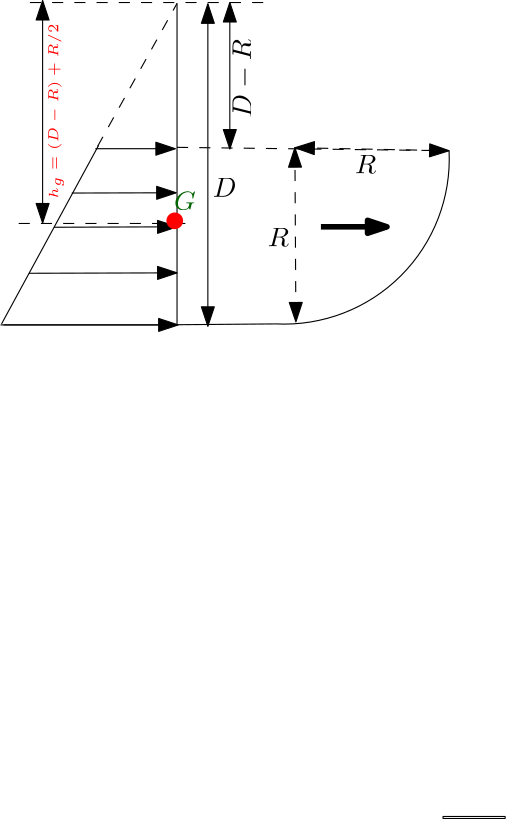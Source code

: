<?xml version="1.0"?>
<!DOCTYPE ipe SYSTEM "ipe.dtd">
<ipe version="70212" creator="Ipe 7.2.13">
<info created="D:20191018152354" modified="D:20191022104059"/>
<ipestyle name="basic">
<symbol name="arrow/arc(spx)">
<path stroke="sym-stroke" fill="sym-stroke" pen="sym-pen">
0 0 m
-1 0.333 l
-1 -0.333 l
h
</path>
</symbol>
<symbol name="arrow/farc(spx)">
<path stroke="sym-stroke" fill="white" pen="sym-pen">
0 0 m
-1 0.333 l
-1 -0.333 l
h
</path>
</symbol>
<symbol name="arrow/ptarc(spx)">
<path stroke="sym-stroke" fill="sym-stroke" pen="sym-pen">
0 0 m
-1 0.333 l
-0.8 0 l
-1 -0.333 l
h
</path>
</symbol>
<symbol name="arrow/fptarc(spx)">
<path stroke="sym-stroke" fill="white" pen="sym-pen">
0 0 m
-1 0.333 l
-0.8 0 l
-1 -0.333 l
h
</path>
</symbol>
<symbol name="mark/circle(sx)" transformations="translations">
<path fill="sym-stroke">
0.6 0 0 0.6 0 0 e
0.4 0 0 0.4 0 0 e
</path>
</symbol>
<symbol name="mark/disk(sx)" transformations="translations">
<path fill="sym-stroke">
0.6 0 0 0.6 0 0 e
</path>
</symbol>
<symbol name="mark/fdisk(sfx)" transformations="translations">
<group>
<path fill="sym-fill">
0.5 0 0 0.5 0 0 e
</path>
<path fill="sym-stroke" fillrule="eofill">
0.6 0 0 0.6 0 0 e
0.4 0 0 0.4 0 0 e
</path>
</group>
</symbol>
<symbol name="mark/box(sx)" transformations="translations">
<path fill="sym-stroke" fillrule="eofill">
-0.6 -0.6 m
0.6 -0.6 l
0.6 0.6 l
-0.6 0.6 l
h
-0.4 -0.4 m
0.4 -0.4 l
0.4 0.4 l
-0.4 0.4 l
h
</path>
</symbol>
<symbol name="mark/square(sx)" transformations="translations">
<path fill="sym-stroke">
-0.6 -0.6 m
0.6 -0.6 l
0.6 0.6 l
-0.6 0.6 l
h
</path>
</symbol>
<symbol name="mark/fsquare(sfx)" transformations="translations">
<group>
<path fill="sym-fill">
-0.5 -0.5 m
0.5 -0.5 l
0.5 0.5 l
-0.5 0.5 l
h
</path>
<path fill="sym-stroke" fillrule="eofill">
-0.6 -0.6 m
0.6 -0.6 l
0.6 0.6 l
-0.6 0.6 l
h
-0.4 -0.4 m
0.4 -0.4 l
0.4 0.4 l
-0.4 0.4 l
h
</path>
</group>
</symbol>
<symbol name="mark/cross(sx)" transformations="translations">
<group>
<path fill="sym-stroke">
-0.43 -0.57 m
0.57 0.43 l
0.43 0.57 l
-0.57 -0.43 l
h
</path>
<path fill="sym-stroke">
-0.43 0.57 m
0.57 -0.43 l
0.43 -0.57 l
-0.57 0.43 l
h
</path>
</group>
</symbol>
<symbol name="arrow/fnormal(spx)">
<path stroke="sym-stroke" fill="white" pen="sym-pen">
0 0 m
-1 0.333 l
-1 -0.333 l
h
</path>
</symbol>
<symbol name="arrow/pointed(spx)">
<path stroke="sym-stroke" fill="sym-stroke" pen="sym-pen">
0 0 m
-1 0.333 l
-0.8 0 l
-1 -0.333 l
h
</path>
</symbol>
<symbol name="arrow/fpointed(spx)">
<path stroke="sym-stroke" fill="white" pen="sym-pen">
0 0 m
-1 0.333 l
-0.8 0 l
-1 -0.333 l
h
</path>
</symbol>
<symbol name="arrow/linear(spx)">
<path stroke="sym-stroke" pen="sym-pen">
-1 0.333 m
0 0 l
-1 -0.333 l
</path>
</symbol>
<symbol name="arrow/fdouble(spx)">
<path stroke="sym-stroke" fill="white" pen="sym-pen">
0 0 m
-1 0.333 l
-1 -0.333 l
h
-1 0 m
-2 0.333 l
-2 -0.333 l
h
</path>
</symbol>
<symbol name="arrow/double(spx)">
<path stroke="sym-stroke" fill="sym-stroke" pen="sym-pen">
0 0 m
-1 0.333 l
-1 -0.333 l
h
-1 0 m
-2 0.333 l
-2 -0.333 l
h
</path>
</symbol>
<pen name="heavier" value="0.8"/>
<pen name="fat" value="1.2"/>
<pen name="ultrafat" value="2"/>
<symbolsize name="large" value="5"/>
<symbolsize name="small" value="2"/>
<symbolsize name="tiny" value="1.1"/>
<arrowsize name="large" value="10"/>
<arrowsize name="small" value="5"/>
<arrowsize name="tiny" value="3"/>
<color name="red" value="1 0 0"/>
<color name="green" value="0 1 0"/>
<color name="blue" value="0 0 1"/>
<color name="yellow" value="1 1 0"/>
<color name="orange" value="1 0.647 0"/>
<color name="gold" value="1 0.843 0"/>
<color name="purple" value="0.627 0.125 0.941"/>
<color name="gray" value="0.745"/>
<color name="brown" value="0.647 0.165 0.165"/>
<color name="navy" value="0 0 0.502"/>
<color name="pink" value="1 0.753 0.796"/>
<color name="seagreen" value="0.18 0.545 0.341"/>
<color name="turquoise" value="0.251 0.878 0.816"/>
<color name="violet" value="0.933 0.51 0.933"/>
<color name="darkblue" value="0 0 0.545"/>
<color name="darkcyan" value="0 0.545 0.545"/>
<color name="darkgray" value="0.663"/>
<color name="darkgreen" value="0 0.392 0"/>
<color name="darkmagenta" value="0.545 0 0.545"/>
<color name="darkorange" value="1 0.549 0"/>
<color name="darkred" value="0.545 0 0"/>
<color name="lightblue" value="0.678 0.847 0.902"/>
<color name="lightcyan" value="0.878 1 1"/>
<color name="lightgray" value="0.827"/>
<color name="lightgreen" value="0.565 0.933 0.565"/>
<color name="lightyellow" value="1 1 0.878"/>
<dashstyle name="dashed" value="[4] 0"/>
<dashstyle name="dotted" value="[1 3] 0"/>
<dashstyle name="dash dotted" value="[4 2 1 2] 0"/>
<dashstyle name="dash dot dotted" value="[4 2 1 2 1 2] 0"/>
<textsize name="large" value="\large"/>
<textsize name="small" value="\small"/>
<textsize name="tiny" value="\tiny"/>
<textsize name="Large" value="\Large"/>
<textsize name="LARGE" value="\LARGE"/>
<textsize name="huge" value="\huge"/>
<textsize name="Huge" value="\Huge"/>
<textsize name="footnote" value="\footnotesize"/>
<textstyle name="center" begin="\begin{center}" end="\end{center}"/>
<textstyle name="itemize" begin="\begin{itemize}" end="\end{itemize}"/>
<textstyle name="item" begin="\begin{itemize}\item{}" end="\end{itemize}"/>
<gridsize name="4 pts" value="4"/>
<gridsize name="8 pts (~3 mm)" value="8"/>
<gridsize name="16 pts (~6 mm)" value="16"/>
<gridsize name="32 pts (~12 mm)" value="32"/>
<gridsize name="10 pts (~3.5 mm)" value="10"/>
<gridsize name="20 pts (~7 mm)" value="20"/>
<gridsize name="14 pts (~5 mm)" value="14"/>
<gridsize name="28 pts (~10 mm)" value="28"/>
<gridsize name="56 pts (~20 mm)" value="56"/>
<anglesize name="90 deg" value="90"/>
<anglesize name="60 deg" value="60"/>
<anglesize name="45 deg" value="45"/>
<anglesize name="30 deg" value="30"/>
<anglesize name="22.5 deg" value="22.5"/>
<opacity name="10%" value="0.1"/>
<opacity name="30%" value="0.3"/>
<opacity name="50%" value="0.5"/>
<opacity name="75%" value="0.75"/>
<tiling name="falling" angle="-60" step="4" width="1"/>
<tiling name="rising" angle="30" step="4" width="1"/>
</ipestyle>
<page>
<layer name="alpha"/>
<view layers="alpha" active="alpha"/>
<path layer="alpha" stroke="black">
248.484 678.42 m
59.4755 0 0 59.4755 251.433 737.823 310.835 740.771 a
</path>
<path matrix="10.6836 0 0 1.20524 -1838.35 -131.792" stroke="black">
192 768 m
192 672 l
</path>
<path stroke="black">
331.018 501.099 m
331.018 500.378 l
308.673 500.378 l
308.673 501.099 l
h
</path>
<path stroke="black" dash="dashed">
212.904 741.984 m
310.835 740.771 l
</path>
<path stroke="black">
212.904 678.127 m
248.484 678.42 l
</path>
<path matrix="1 0 0 1 -1.80205 -1.80205" stroke="black">
151.174 679.862 m
214.606 679.862 l
</path>
<path matrix="0.549459 0 0 0.554813 67.6585 302.224" stroke="black">
212.904 793.83 m
149.372 678.06 l
149.372 678.06 l
</path>
<path matrix="1.28855 0 0 0.6 -61.4487 290.109" stroke="black" arrow="normal/normal">
190.098 752.304 m
212.443 752.304 l
</path>
<path matrix="1.10735 0 0 1 -23.1781 -6.48736" stroke="black" arrow="normal/normal">
178.983 732.019 m
212.904 732.121 l
</path>
<path stroke="black" arrow="normal/normal">
168.666 713.217 m
212.904 713.38 l
</path>
<path stroke="black" arrow="normal/normal">
159.573 696.649 m
212.904 696.801 l
</path>
<path matrix="1.03785 0 0 1 -5.69427 0" stroke="black" arrow="normal/normal">
150.453 678.06 m
211.002 678.06 l
</path>
<path matrix="1.25511 0 0 1.24114 -54.3146 -191.428" stroke="black" dash="dashed">
190.098 752.304 m
212.904 793.83 l
</path>
<path matrix="-3.34602 0 0 0.906765 973.508 68.222" stroke="black" arrow="normal/normal" rarrow="normal/normal">
224 800 m
224 672 l
</path>
<path matrix="1 0 0 1 32.0764 -1.08123" stroke="black" pen="ultrafat" arrow="normal/normal">
232.626 714.461 m
256.413 714.461 l
</path>
<path matrix="2.98863 0 0 -3 -453.441 3176.45" stroke="black" dash="dashed">
205.235 794.112 m
233.347 794.112 l
</path>
<path stroke="black" dash="dashed" arrow="normal/normal" rarrow="normal/normal">
255.332 741.852 m
255.693 679.141 l
</path>
<text matrix="1 0 0 1 158.58 -32.4368" transformations="translations" pos="87.0211 738.609" stroke="black" type="label" width="7.641" height="6.808" depth="0" valign="baseline">$R$</text>
<text matrix="1 0 0 1 189.936 -6.12719" transformations="translations" pos="87.0211 738.609" stroke="black" type="label" width="7.641" height="6.808" depth="0" valign="baseline" style="math">R</text>
<text matrix="1 0 0 1 138.757 -14.4166" transformations="translations" pos="87.0211 738.609" stroke="black" type="label" width="8.525" height="6.808" depth="0" valign="baseline" style="math">D</text>
<path matrix="1 0 0 1.03031 0 -24.0681" stroke="black" arrow="normal/normal" rarrow="normal/normal">
231.906 794.112 m
231.906 742.933 l
</path>
<text matrix="0 1 -1 0 978.304 665.634" pos="87.0211 738.609" stroke="black" type="label" width="28.343" height="6.808" depth="0.83" valign="baseline" style="math">D-R</text>
<path stroke="black" dash="dashed" arrow="normal/normal" rarrow="normal/normal">
255.332 741.85 m
310.835 740.771 l
</path>
<path matrix="1 0 0 1 91.9043 -85.417" stroke="black" dash="dashed">
64 800 m
128 800 l
</path>
<path matrix="1 0 0 1.01435 0 -11.4091" stroke="black" arrow="normal/normal" rarrow="normal/normal">
164.509 794.832 m
164.509 715.903 l
</path>
<text matrix="0 1 -1 0 933.615 677.25" pos="46.2948 763.477" stroke="red" type="label" width="62.951" height="3.741" depth="1.96" valign="baseline" size="tiny">$h_g = (D-R)+R/2$</text>
<use name="mark/disk(sx)" pos="212.083 715.542" size="large" stroke="red"/>
<text matrix="1 0 0 1 100.012 -54.1732" transformations="translations" pos="111.786 773.488" stroke="darkgreen" type="label" width="7.833" height="6.808" depth="0" valign="baseline">$G$</text>
</page>
</ipe>
